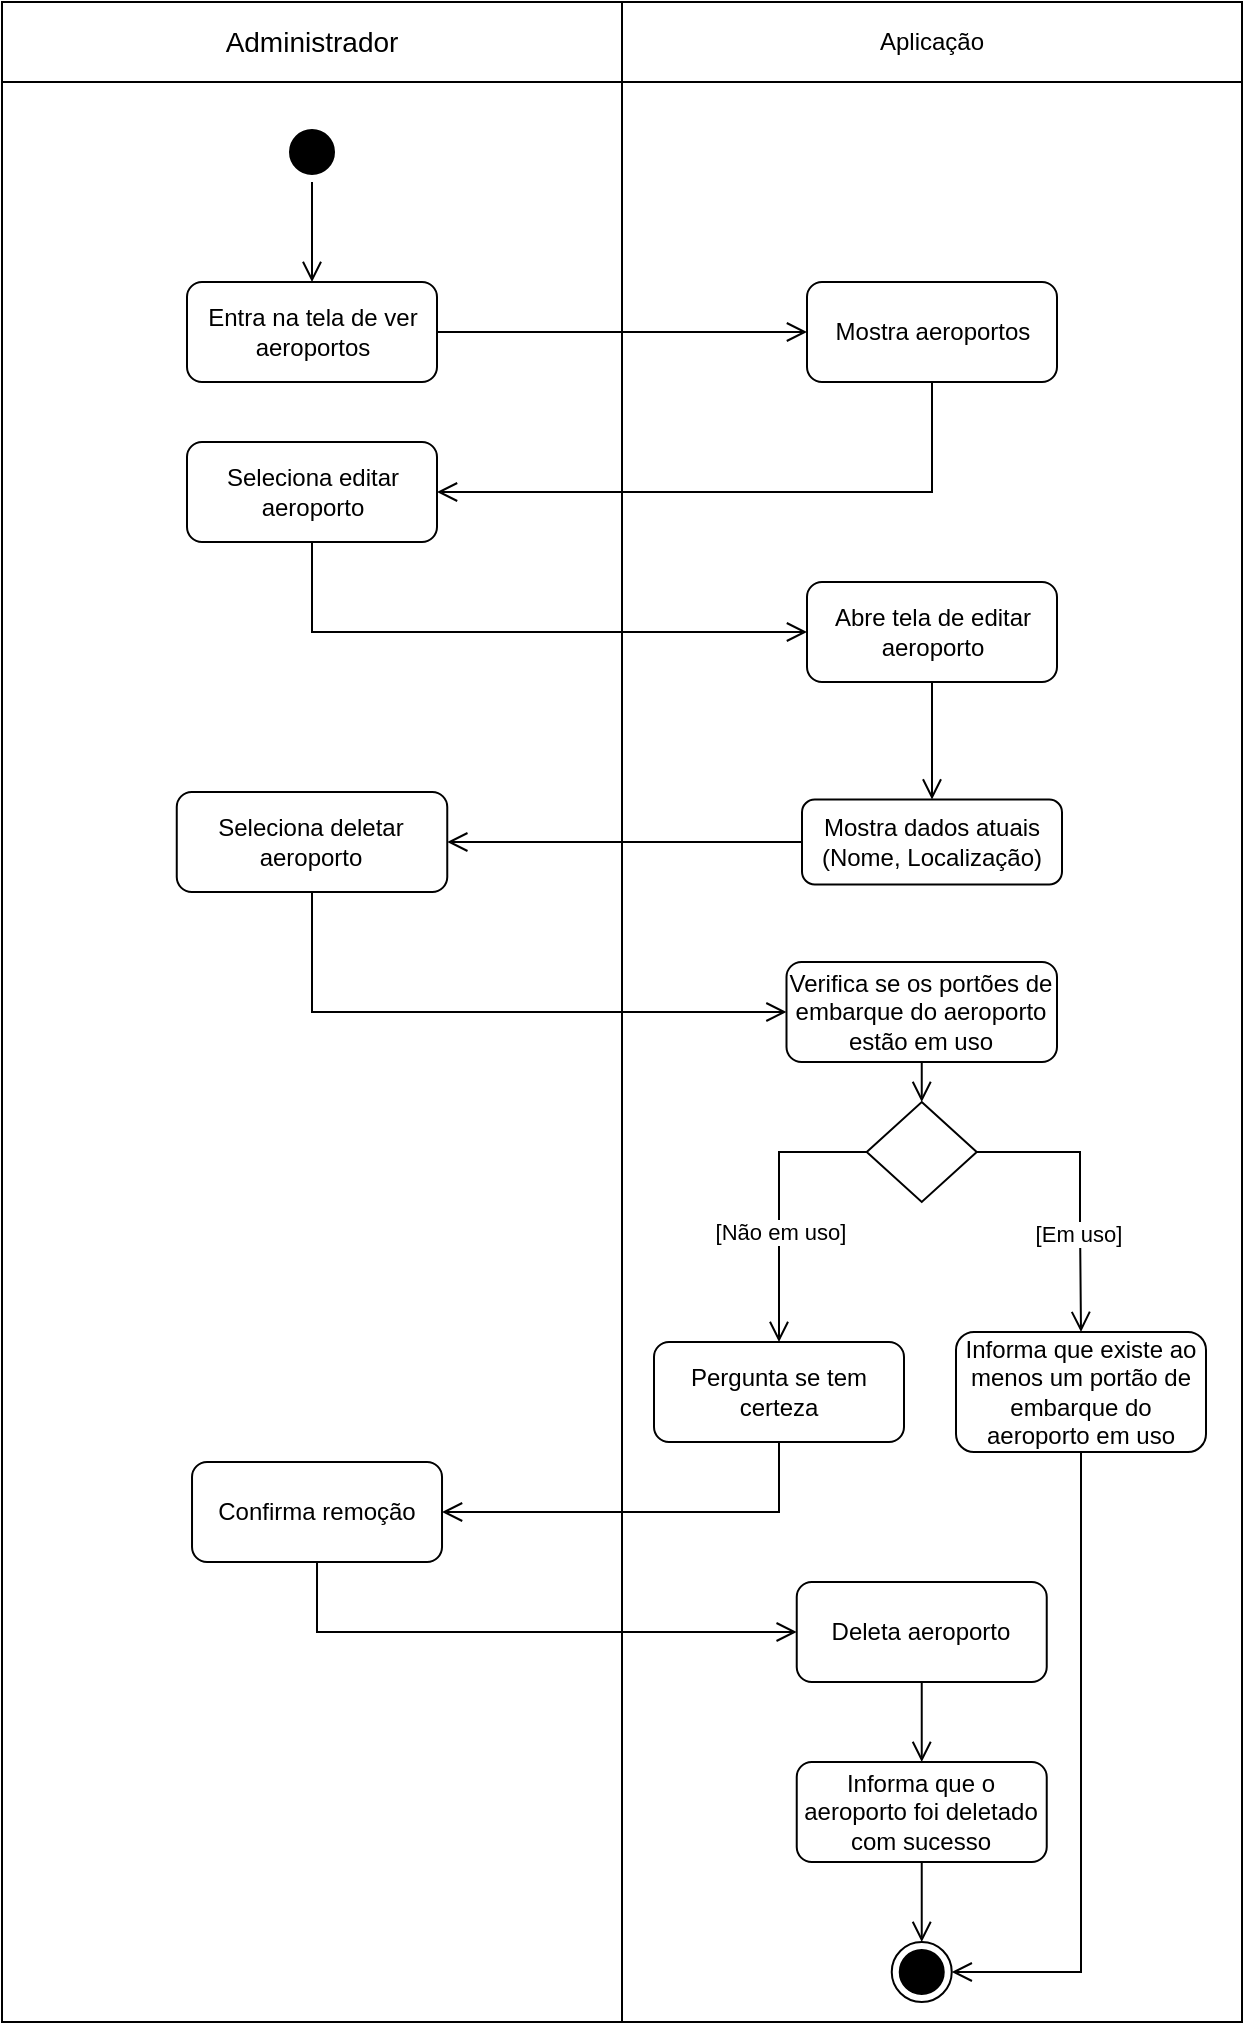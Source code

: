 <mxfile>
    <diagram name="Página-1" id="f7-zcyWFl8f7tQIr4r0p">
        <mxGraphModel dx="458" dy="349" grid="1" gridSize="10" guides="1" tooltips="1" connect="1" arrows="1" fold="1" page="1" pageScale="1" pageWidth="827" pageHeight="1169" math="0" shadow="0">
            <root>
                <mxCell id="0"/>
                <mxCell id="1" parent="0"/>
                <mxCell id="74" value="" style="rounded=0;whiteSpace=wrap;html=1;" vertex="1" parent="1">
                    <mxGeometry x="104" y="250" width="310" height="970" as="geometry"/>
                </mxCell>
                <mxCell id="75" value="" style="rounded=0;whiteSpace=wrap;html=1;" vertex="1" parent="1">
                    <mxGeometry x="414" y="250" width="310" height="970" as="geometry"/>
                </mxCell>
                <mxCell id="76" value="&lt;font style=&quot;font-size: 14px;&quot;&gt;Administrador&lt;/font&gt;" style="rounded=0;whiteSpace=wrap;html=1;" vertex="1" parent="1">
                    <mxGeometry x="104" y="210" width="310" height="40" as="geometry"/>
                </mxCell>
                <mxCell id="77" value="Aplicação" style="rounded=0;whiteSpace=wrap;html=1;" vertex="1" parent="1">
                    <mxGeometry x="414" y="210" width="310" height="40" as="geometry"/>
                </mxCell>
                <mxCell id="78" value="" style="ellipse;html=1;shape=startState;fillColor=#000000;strokeColor=#000000;" vertex="1" parent="1">
                    <mxGeometry x="244" y="270" width="30" height="30" as="geometry"/>
                </mxCell>
                <mxCell id="79" value="" style="edgeStyle=orthogonalEdgeStyle;html=1;verticalAlign=bottom;endArrow=open;endSize=8;strokeColor=#000000;rounded=0;entryX=0.5;entryY=0;entryDx=0;entryDy=0;" edge="1" parent="1" source="78" target="80">
                    <mxGeometry relative="1" as="geometry">
                        <mxPoint x="275" y="360" as="targetPoint"/>
                    </mxGeometry>
                </mxCell>
                <mxCell id="80" value="Entra na tela de ver aeroportos" style="rounded=1;whiteSpace=wrap;html=1;" vertex="1" parent="1">
                    <mxGeometry x="196.5" y="350" width="125" height="50" as="geometry"/>
                </mxCell>
                <mxCell id="81" value="Mostra dados atuais (Nome, Localização)" style="rounded=1;whiteSpace=wrap;html=1;" vertex="1" parent="1">
                    <mxGeometry x="504" y="608.75" width="130" height="42.5" as="geometry"/>
                </mxCell>
                <mxCell id="82" value="Seleciona deletar aeroporto" style="rounded=1;whiteSpace=wrap;html=1;" vertex="1" parent="1">
                    <mxGeometry x="191.38" y="605" width="135.25" height="50" as="geometry"/>
                </mxCell>
                <mxCell id="83" value="" style="edgeStyle=orthogonalEdgeStyle;html=1;verticalAlign=bottom;endArrow=open;endSize=8;strokeColor=#000000;rounded=0;entryX=1;entryY=0.5;entryDx=0;entryDy=0;exitX=0;exitY=0.5;exitDx=0;exitDy=0;" edge="1" parent="1" source="81" target="82">
                    <mxGeometry relative="1" as="geometry">
                        <mxPoint x="605" y="450" as="targetPoint"/>
                        <mxPoint x="500" y="450" as="sourcePoint"/>
                    </mxGeometry>
                </mxCell>
                <mxCell id="84" value="Deleta aeroporto" style="rounded=1;whiteSpace=wrap;html=1;" vertex="1" parent="1">
                    <mxGeometry x="501.37" y="1000" width="125" height="50" as="geometry"/>
                </mxCell>
                <mxCell id="85" value="&lt;div&gt;Informa que o aeroporto foi deletado com sucesso&lt;br&gt;&lt;/div&gt;" style="rounded=1;whiteSpace=wrap;html=1;" vertex="1" parent="1">
                    <mxGeometry x="501.37" y="1090" width="125" height="50" as="geometry"/>
                </mxCell>
                <mxCell id="86" value="" style="edgeStyle=orthogonalEdgeStyle;html=1;verticalAlign=bottom;endArrow=open;endSize=8;strokeColor=#000000;rounded=0;entryX=0.5;entryY=0;entryDx=0;entryDy=0;exitX=0.5;exitY=1;exitDx=0;exitDy=0;" edge="1" parent="1" source="84" target="85">
                    <mxGeometry relative="1" as="geometry">
                        <mxPoint x="565" y="620" as="targetPoint"/>
                        <mxPoint x="615" y="620" as="sourcePoint"/>
                    </mxGeometry>
                </mxCell>
                <mxCell id="87" value="" style="ellipse;html=1;shape=endState;fillColor=#000000;strokeColor=#000000;" vertex="1" parent="1">
                    <mxGeometry x="548.87" y="1180" width="30" height="30" as="geometry"/>
                </mxCell>
                <mxCell id="88" value="Mostra aeroportos" style="rounded=1;whiteSpace=wrap;html=1;" vertex="1" parent="1">
                    <mxGeometry x="506.5" y="350" width="125" height="50" as="geometry"/>
                </mxCell>
                <mxCell id="89" value="" style="edgeStyle=orthogonalEdgeStyle;html=1;verticalAlign=bottom;endArrow=open;endSize=8;strokeColor=#000000;rounded=0;entryX=0;entryY=0.5;entryDx=0;entryDy=0;exitX=1;exitY=0.5;exitDx=0;exitDy=0;" edge="1" parent="1" source="80" target="88">
                    <mxGeometry relative="1" as="geometry">
                        <mxPoint x="332" y="475" as="targetPoint"/>
                        <mxPoint x="580" y="475" as="sourcePoint"/>
                    </mxGeometry>
                </mxCell>
                <mxCell id="90" value="Seleciona editar aeroporto" style="rounded=1;whiteSpace=wrap;html=1;" vertex="1" parent="1">
                    <mxGeometry x="196.5" y="430" width="125" height="50" as="geometry"/>
                </mxCell>
                <mxCell id="91" value="" style="edgeStyle=orthogonalEdgeStyle;html=1;verticalAlign=bottom;endArrow=open;endSize=8;strokeColor=#000000;rounded=0;entryX=1;entryY=0.5;entryDx=0;entryDy=0;exitX=0.5;exitY=1;exitDx=0;exitDy=0;" edge="1" parent="1" source="88" target="90">
                    <mxGeometry relative="1" as="geometry">
                        <mxPoint x="517" y="385" as="targetPoint"/>
                        <mxPoint x="332" y="385" as="sourcePoint"/>
                    </mxGeometry>
                </mxCell>
                <mxCell id="92" value="" style="edgeStyle=orthogonalEdgeStyle;html=1;verticalAlign=bottom;endArrow=open;endSize=8;strokeColor=#000000;rounded=0;exitX=0.5;exitY=1;exitDx=0;exitDy=0;entryX=0;entryY=0.5;entryDx=0;entryDy=0;" edge="1" parent="1" source="90" target="93">
                    <mxGeometry relative="1" as="geometry">
                        <mxPoint x="517" y="385" as="targetPoint"/>
                        <mxPoint x="332" y="385" as="sourcePoint"/>
                    </mxGeometry>
                </mxCell>
                <mxCell id="93" value="Abre tela de editar aeroporto" style="rounded=1;whiteSpace=wrap;html=1;" vertex="1" parent="1">
                    <mxGeometry x="506.5" y="500" width="125" height="50" as="geometry"/>
                </mxCell>
                <mxCell id="94" value="" style="edgeStyle=orthogonalEdgeStyle;html=1;verticalAlign=bottom;endArrow=open;endSize=8;strokeColor=#000000;rounded=0;exitX=0.5;exitY=1;exitDx=0;exitDy=0;entryX=0.5;entryY=0;entryDx=0;entryDy=0;" edge="1" parent="1" source="93" target="81">
                    <mxGeometry relative="1" as="geometry">
                        <mxPoint x="569" y="590" as="targetPoint"/>
                        <mxPoint x="517" y="625" as="sourcePoint"/>
                    </mxGeometry>
                </mxCell>
                <mxCell id="95" value="" style="edgeStyle=orthogonalEdgeStyle;html=1;verticalAlign=bottom;endArrow=open;endSize=8;strokeColor=#000000;rounded=0;entryX=0.5;entryY=0;entryDx=0;entryDy=0;exitX=0.5;exitY=1;exitDx=0;exitDy=0;" edge="1" parent="1" source="85" target="87">
                    <mxGeometry relative="1" as="geometry">
                        <mxPoint x="492.26" y="1120" as="targetPoint"/>
                        <mxPoint x="492.26" y="1060" as="sourcePoint"/>
                    </mxGeometry>
                </mxCell>
                <mxCell id="96" value="Verifica se os portões de embarque do aeroporto estão em uso" style="rounded=1;whiteSpace=wrap;html=1;" vertex="1" parent="1">
                    <mxGeometry x="496.25" y="690" width="135.25" height="50" as="geometry"/>
                </mxCell>
                <mxCell id="97" value="" style="edgeStyle=orthogonalEdgeStyle;html=1;verticalAlign=bottom;endArrow=open;endSize=8;strokeColor=#000000;rounded=0;entryX=0;entryY=0.5;entryDx=0;entryDy=0;exitX=0.5;exitY=1;exitDx=0;exitDy=0;" edge="1" parent="1" source="82" target="96">
                    <mxGeometry relative="1" as="geometry">
                        <mxPoint x="336.63" y="640" as="targetPoint"/>
                        <mxPoint x="514" y="640" as="sourcePoint"/>
                    </mxGeometry>
                </mxCell>
                <mxCell id="98" value="Confirma remoção" style="rounded=1;whiteSpace=wrap;html=1;" vertex="1" parent="1">
                    <mxGeometry x="199.01" y="940" width="125" height="50" as="geometry"/>
                </mxCell>
                <mxCell id="99" value="Pergunta se tem certeza" style="rounded=1;whiteSpace=wrap;html=1;" vertex="1" parent="1">
                    <mxGeometry x="430" y="880" width="125" height="50" as="geometry"/>
                </mxCell>
                <mxCell id="100" value="" style="edgeStyle=orthogonalEdgeStyle;html=1;verticalAlign=bottom;endArrow=open;endSize=8;strokeColor=#000000;rounded=0;entryX=1;entryY=0.5;entryDx=0;entryDy=0;exitX=0.5;exitY=1;exitDx=0;exitDy=0;" edge="1" parent="1" source="99" target="98">
                    <mxGeometry relative="1" as="geometry">
                        <mxPoint x="506.25" y="725" as="targetPoint"/>
                        <mxPoint x="269.005" y="665" as="sourcePoint"/>
                    </mxGeometry>
                </mxCell>
                <mxCell id="101" value="" style="edgeStyle=orthogonalEdgeStyle;html=1;verticalAlign=bottom;endArrow=open;endSize=8;strokeColor=#000000;rounded=0;exitX=0.5;exitY=1;exitDx=0;exitDy=0;entryX=0;entryY=0.5;entryDx=0;entryDy=0;" edge="1" parent="1" source="98" target="84">
                    <mxGeometry relative="1" as="geometry">
                        <mxPoint x="334.01" y="975" as="targetPoint"/>
                        <mxPoint x="581.5" y="940" as="sourcePoint"/>
                    </mxGeometry>
                </mxCell>
                <mxCell id="102" value="" style="rhombus;whiteSpace=wrap;html=1;" vertex="1" parent="1">
                    <mxGeometry x="536.37" y="760" width="55" height="50" as="geometry"/>
                </mxCell>
                <mxCell id="103" value="" style="edgeStyle=orthogonalEdgeStyle;html=1;verticalAlign=bottom;endArrow=open;endSize=8;strokeColor=#000000;rounded=0;entryX=0.5;entryY=0;entryDx=0;entryDy=0;exitX=1;exitY=0.5;exitDx=0;exitDy=0;" edge="1" parent="1" source="102" target="108">
                    <mxGeometry relative="1" as="geometry">
                        <mxPoint x="580.02" y="855.0" as="targetPoint"/>
                        <mxPoint x="590.52" y="745" as="sourcePoint"/>
                        <Array as="points">
                            <mxPoint x="643" y="785"/>
                            <mxPoint x="643" y="820"/>
                            <mxPoint x="643" y="820"/>
                        </Array>
                    </mxGeometry>
                </mxCell>
                <mxCell id="105" value="" style="edgeStyle=orthogonalEdgeStyle;html=1;verticalAlign=bottom;endArrow=open;endSize=8;strokeColor=#000000;rounded=0;entryX=0.5;entryY=0;entryDx=0;entryDy=0;exitX=0;exitY=0.5;exitDx=0;exitDy=0;" edge="1" parent="1" source="102" target="99">
                    <mxGeometry relative="1" as="geometry">
                        <mxPoint x="440.02" y="855.0" as="targetPoint"/>
                        <mxPoint x="589.52" y="745" as="sourcePoint"/>
                    </mxGeometry>
                </mxCell>
                <mxCell id="106" value="[Não em uso]" style="edgeLabel;html=1;align=center;verticalAlign=middle;resizable=0;points=[];" vertex="1" connectable="0" parent="105">
                    <mxGeometry x="-0.349" y="-2" relative="1" as="geometry">
                        <mxPoint x="2" y="39" as="offset"/>
                    </mxGeometry>
                </mxCell>
                <mxCell id="107" value="" style="edgeStyle=orthogonalEdgeStyle;html=1;verticalAlign=bottom;endArrow=open;endSize=8;strokeColor=#000000;rounded=0;entryX=0.5;entryY=0;entryDx=0;entryDy=0;exitX=0.5;exitY=1;exitDx=0;exitDy=0;" edge="1" parent="1" source="96" target="102">
                    <mxGeometry relative="1" as="geometry">
                        <mxPoint x="506.25" y="725" as="targetPoint"/>
                        <mxPoint x="269.005" y="665" as="sourcePoint"/>
                    </mxGeometry>
                </mxCell>
                <mxCell id="108" value="Informa que existe ao menos um portão de embarque do aeroporto em uso" style="rounded=1;whiteSpace=wrap;html=1;" vertex="1" parent="1">
                    <mxGeometry x="581" y="875" width="125" height="60" as="geometry"/>
                </mxCell>
                <mxCell id="109" value="[Em uso]" style="edgeLabel;html=1;align=center;verticalAlign=middle;resizable=0;points=[];" vertex="1" connectable="0" parent="1">
                    <mxGeometry x="638.5" y="830.005" as="geometry">
                        <mxPoint x="3" y="-4" as="offset"/>
                    </mxGeometry>
                </mxCell>
                <mxCell id="110" value="" style="edgeStyle=orthogonalEdgeStyle;html=1;verticalAlign=bottom;endArrow=open;endSize=8;strokeColor=#000000;rounded=0;entryX=1;entryY=0.5;entryDx=0;entryDy=0;exitX=0.5;exitY=1;exitDx=0;exitDy=0;" edge="1" parent="1" source="108" target="87">
                    <mxGeometry relative="1" as="geometry">
                        <mxPoint x="334.01" y="975" as="targetPoint"/>
                        <mxPoint x="502.5" y="940" as="sourcePoint"/>
                    </mxGeometry>
                </mxCell>
            </root>
        </mxGraphModel>
    </diagram>
</mxfile>